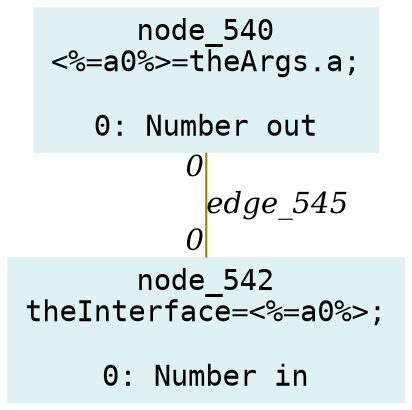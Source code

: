digraph g{node_540 [shape="box", style="filled", color="#dff1f2", fontname="Courier", label="node_540
<%=a0%>=theArgs.a;

0: Number out" ]
node_542 [shape="box", style="filled", color="#dff1f2", fontname="Courier", label="node_542
theInterface=<%=a0%>;

0: Number in" ]
node_540 -> node_542 [dir=none, arrowHead=none, fontname="Times-Italic", arrowsize=1, color="#9d8400", label="edge_545",  headlabel="0", taillabel="0" ]
}